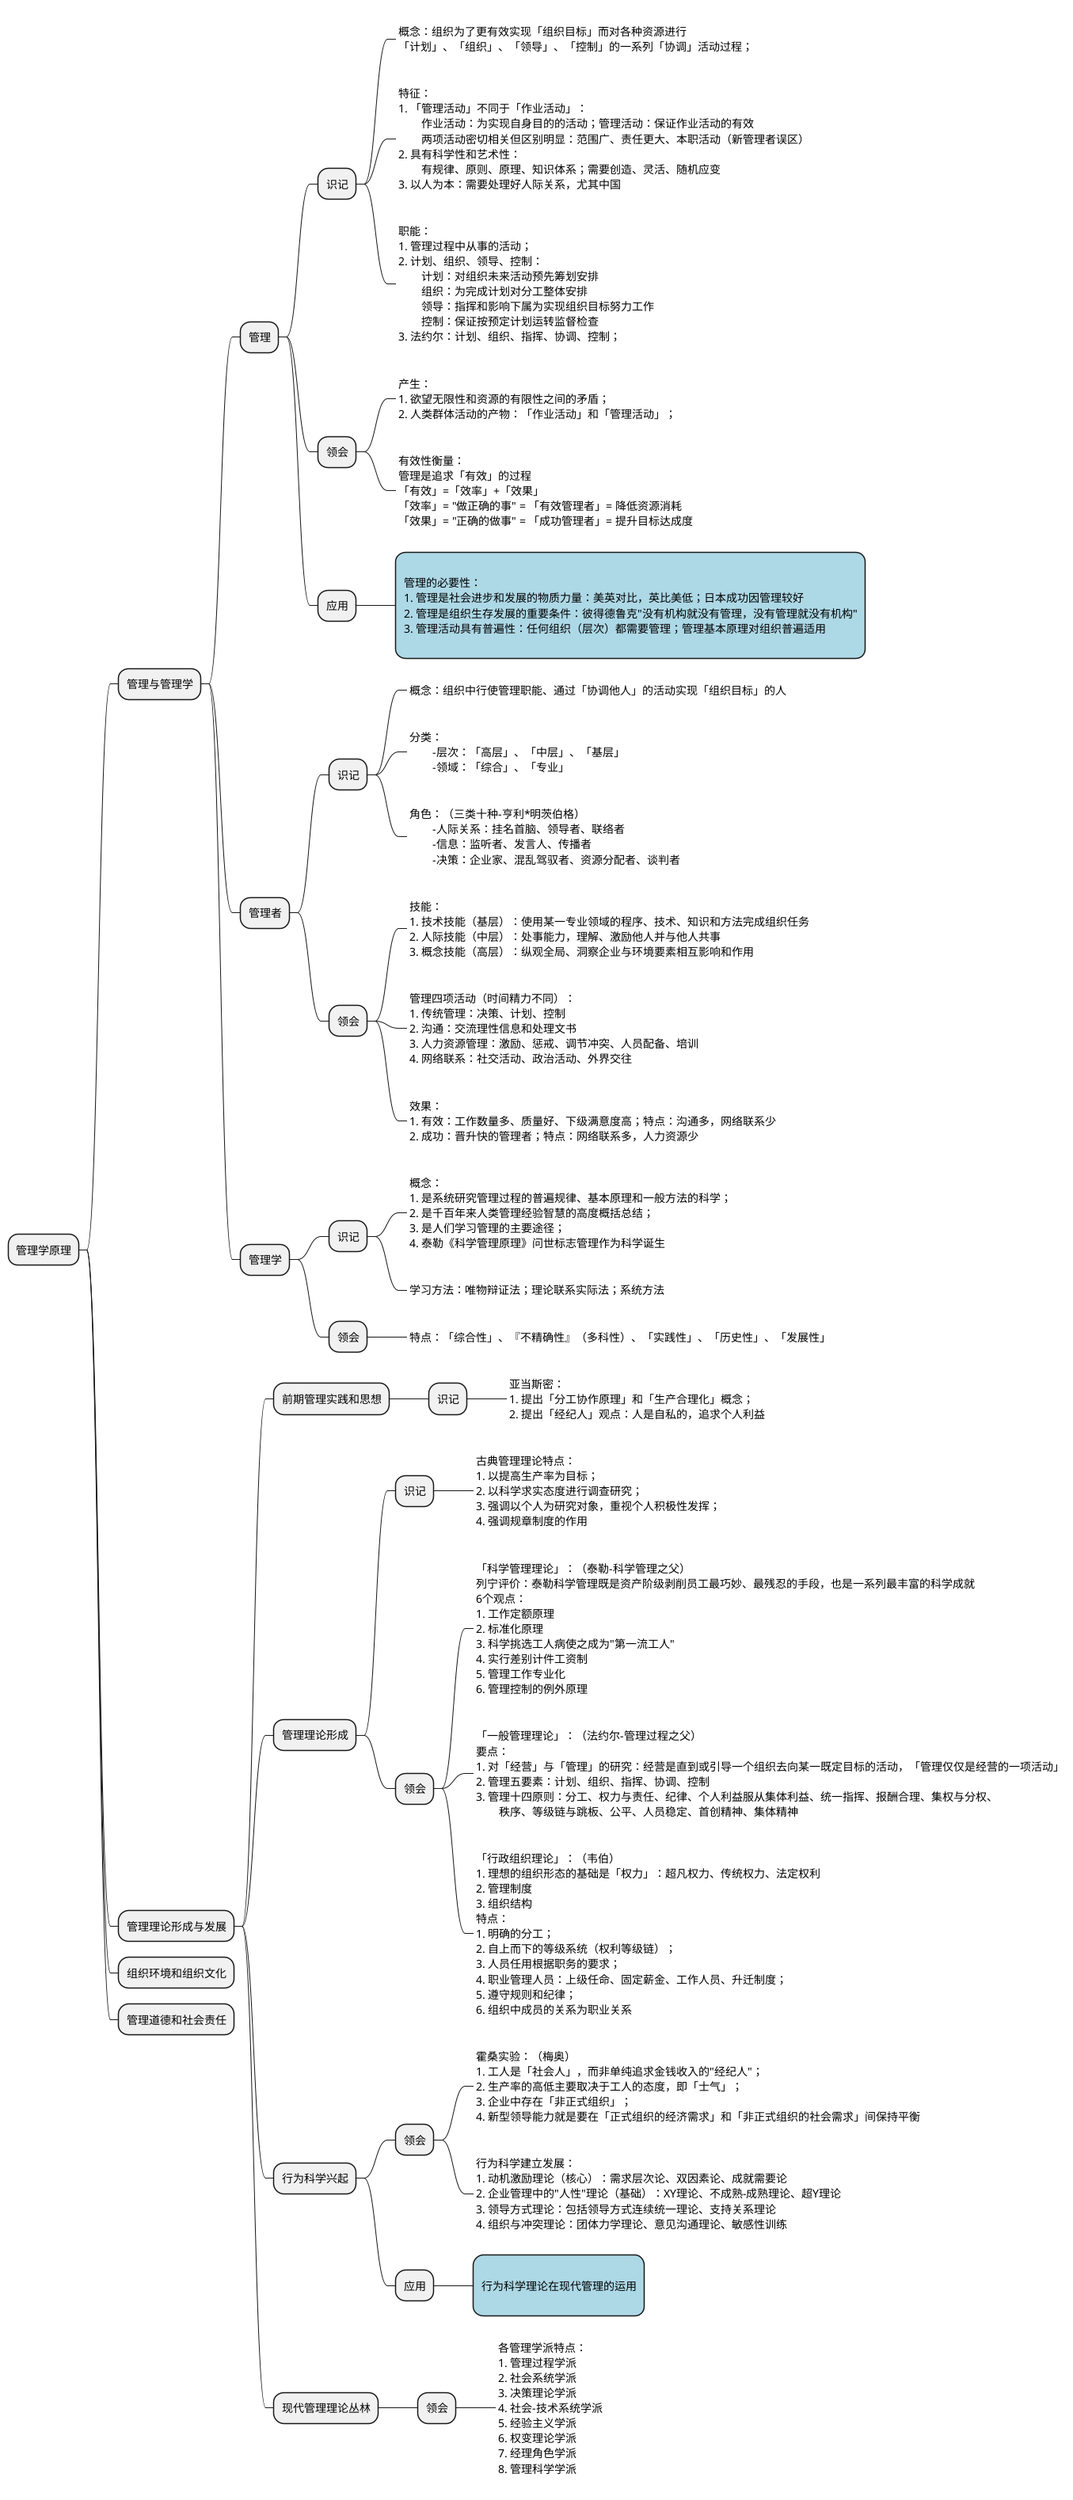 @startmindmap

* 管理学原理
** 管理与管理学

*** 管理
**** 识记
*****_:
概念：组织为了更有效实现「组织目标」而对各种资源进行
「计划」、「组织」、「领导」、「控制」的一系列「协调」活动过程；
;
*****_:
特征：
1. 「管理活动」不同于「作业活动」：
	作业活动：为实现自身目的的活动；管理活动：保证作业活动的有效
	两项活动密切相关但区别明显：范围广、责任更大、本职活动（新管理者误区）
2. 具有科学性和艺术性：
	有规律、原则、原理、知识体系；需要创造、灵活、随机应变
3. 以人为本：需要处理好人际关系，尤其中国
;
*****_:
职能：
1. 管理过程中从事的活动；
2. 计划、组织、领导、控制：
	计划：对组织未来活动预先筹划安排
	组织：为完成计划对分工整体安排
	领导：指挥和影响下属为实现组织目标努力工作
	控制：保证按预定计划运转监督检查
3. 法约尔：计划、组织、指挥、协调、控制；
;
**** 领会
*****_:
产生：
1. 欲望无限性和资源的有限性之间的矛盾；
2. 人类群体活动的产物：「作业活动」和「管理活动」；
;
*****_:
有效性衡量：
管理是追求「有效」的过程
「有效」=「效率」+「效果」
「效率」= "做正确的事" = 「有效管理者」= 降低资源消耗
「效果」= "正确的做事" = 「成功管理者」= 提升目标达成度
;
**** 应用
*****[#lightblue]:
管理的必要性：
1. 管理是社会进步和发展的物质力量：美英对比，英比美低；日本成功因管理较好
2. 管理是组织生存发展的重要条件：彼得德鲁克"没有机构就没有管理，没有管理就没有机构"
3. 管理活动具有普遍性：任何组织（层次）都需要管理；管理基本原理对组织普遍适用
;

*** 管理者
**** 识记
*****_:
概念：组织中行使管理职能、通过「协调他人」的活动实现「组织目标」的人
;
*****_:
分类：
	-层次：「高层」、「中层」、「基层」
	-领域：「综合」、「专业」
;
*****_:
角色：（三类十种-亨利*明茨伯格）
	-人际关系：挂名首脑、领导者、联络者
	-信息：监听者、发言人、传播者
	-决策：企业家、混乱驾驭者、资源分配者、谈判者
;
**** 领会
*****_:
技能：
1. 技术技能（基层）：使用某一专业领域的程序、技术、知识和方法完成组织任务
2. 人际技能（中层）：处事能力，理解、激励他人并与他人共事
3. 概念技能（高层）：纵观全局、洞察企业与环境要素相互影响和作用
;
*****_:
管理四项活动（时间精力不同）：
1. 传统管理：决策、计划、控制
2. 沟通：交流理性信息和处理文书
3. 人力资源管理：激励、惩戒、调节冲突、人员配备、培训
4. 网络联系：社交活动、政治活动、外界交往
;
*****_:
效果：
1. 有效：工作数量多、质量好、下级满意度高；特点：沟通多，网络联系少
2. 成功：晋升快的管理者；特点：网络联系多，人力资源少
;

*** 管理学
**** 识记
*****_:
概念：
1. 是系统研究管理过程的普遍规律、基本原理和一般方法的科学；
2. 是千百年来人类管理经验智慧的高度概括总结；
3. 是人们学习管理的主要途径；
4. 泰勒《科学管理原理》问世标志管理作为科学诞生
;
*****_:
学习方法：唯物辩证法；理论联系实际法；系统方法
;
**** 领会
*****_:
特点：「综合性」、『不精确性』（多科性）、「实践性」、「历史性」、「发展性」
;

** 管理理论形成与发展

*** 前期管理实践和思想
**** 识记
*****_:
亚当斯密：
1. 提出「分工协作原理」和「生产合理化」概念；
2. 提出「经纪人」观点：人是自私的，追求个人利益
;

*** 管理理论形成
**** 识记
*****_:
古典管理理论特点：
1. 以提高生产率为目标；
2. 以科学求实态度进行调查研究；
3. 强调以个人为研究对象，重视个人积极性发挥；
4. 强调规章制度的作用
;
**** 领会
*****_:
「科学管理理论」：（泰勒-科学管理之父）
列宁评价：泰勒科学管理既是资产阶级剥削员工最巧妙、最残忍的手段，也是一系列最丰富的科学成就
6个观点：
1. 工作定额原理
2. 标准化原理
3. 科学挑选工人病使之成为"第一流工人"
4. 实行差别计件工资制
5. 管理工作专业化
6. 管理控制的例外原理
;
*****_:
「一般管理理论」：（法约尔-管理过程之父）
要点：
1. 对「经营」与「管理」的研究：经营是直到或引导一个组织去向某一既定目标的活动，「管理仅仅是经营的一项活动」
2. 管理五要素：计划、组织、指挥、协调、控制
3. 管理十四原则：分工、权力与责任、纪律、个人利益服从集体利益、统一指挥、报酬合理、集权与分权、
	秩序、等级链与跳板、公平、人员稳定、首创精神、集体精神
;
*****_:
「行政组织理论」：（韦伯）
1. 理想的组织形态的基础是「权力」：超凡权力、传统权力、法定权利
2. 管理制度
3. 组织结构
特点：
1. 明确的分工；
2. 自上而下的等级系统（权利等级链）；
3. 人员任用根据职务的要求；
4. 职业管理人员：上级任命、固定薪金、工作人员、升迁制度；
5. 遵守规则和纪律；
6. 组织中成员的关系为职业关系
;

*** 行为科学兴起
**** 领会
*****_:
霍桑实验：（梅奥）
1. 工人是「社会人」，而非单纯追求金钱收入的"经纪人"；
2. 生产率的高低主要取决于工人的态度，即「士气」；
3. 企业中存在「非正式组织」；
4. 新型领导能力就是要在「正式组织的经济需求」和「非正式组织的社会需求」间保持平衡
;
*****_:
行为科学建立发展：
1. 动机激励理论（核心）：需求层次论、双因素论、成就需要论
2. 企业管理中的"人性"理论（基础）：XY理论、不成熟-成熟理论、超Y理论
3. 领导方式理论：包括领导方式连续统一理论、支持关系理论
4. 组织与冲突理论：团体力学理论、意见沟通理论、敏感性训练
;
**** 应用
*****[#lightblue]:
行为科学理论在现代管理的运用
;

*** 现代管理理论丛林
**** 领会
*****_:
各管理学派特点：
1. 管理过程学派
2. 社会系统学派
3. 决策理论学派
4. 社会-技术系统学派
5. 经验主义学派
6. 权变理论学派
7. 经理角色学派
8. 管理科学学派
;

** 组织环境和组织文化
** 管理道德和社会责任

@endmindmap
